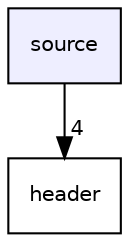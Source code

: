 digraph "/home/pedro/Documentos/SETR/Assignement02/source" {
  compound=true
  node [ fontsize="10", fontname="Helvetica"];
  edge [ labelfontsize="10", labelfontname="Helvetica"];
  dir_b2f33c71d4aa5e7af42a1ca61ff5af1b [shape=box, label="source", style="filled", fillcolor="#eeeeff", pencolor="black", URL="dir_b2f33c71d4aa5e7af42a1ca61ff5af1b.html"];
  dir_1ec98ce50fa6ec55b40b8ffb1df38c3c [shape=box label="header" URL="dir_1ec98ce50fa6ec55b40b8ffb1df38c3c.html"];
  dir_b2f33c71d4aa5e7af42a1ca61ff5af1b->dir_1ec98ce50fa6ec55b40b8ffb1df38c3c [headlabel="4", labeldistance=1.5 headhref="dir_000001_000000.html"];
}
